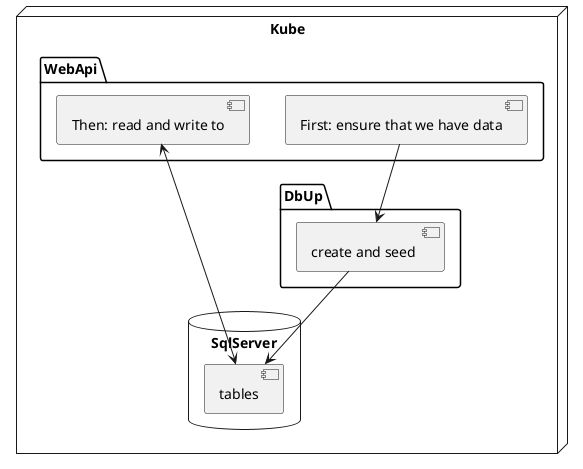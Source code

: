 ﻿@startuml

node Kube {
    package DbUp {
        [create and seed ] 
    }
    
    database SqlServer {
        [create and seed ] --> [tables]        
    }
    
    package WebApi {    
    [First: ensure that we have data] --> [create and seed ]
    [Then: read and write to] <-> [tables]   
        }
}
@enduml